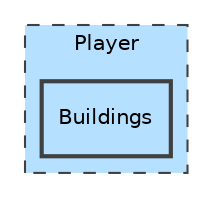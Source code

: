 digraph "Player/Buildings"
{
 // LATEX_PDF_SIZE
  edge [fontname="Helvetica",fontsize="10",labelfontname="Helvetica",labelfontsize="10"];
  node [fontname="Helvetica",fontsize="10",shape=record];
  compound=true
  subgraph clusterdir_c049039abd2482638da2b3d05566ace6 {
    graph [ bgcolor="#b5e0ff", pencolor="grey25", style="filled,dashed,", label="Player", fontname="Helvetica", fontsize="10", URL="dir_c049039abd2482638da2b3d05566ace6.html"]
  dir_475291bfe9cbfeac019d7d914b675366 [shape=box, label="Buildings", style="filled,bold,", fillcolor="#b5e0ff", color="grey25", URL="dir_475291bfe9cbfeac019d7d914b675366.html"];
  }
}
